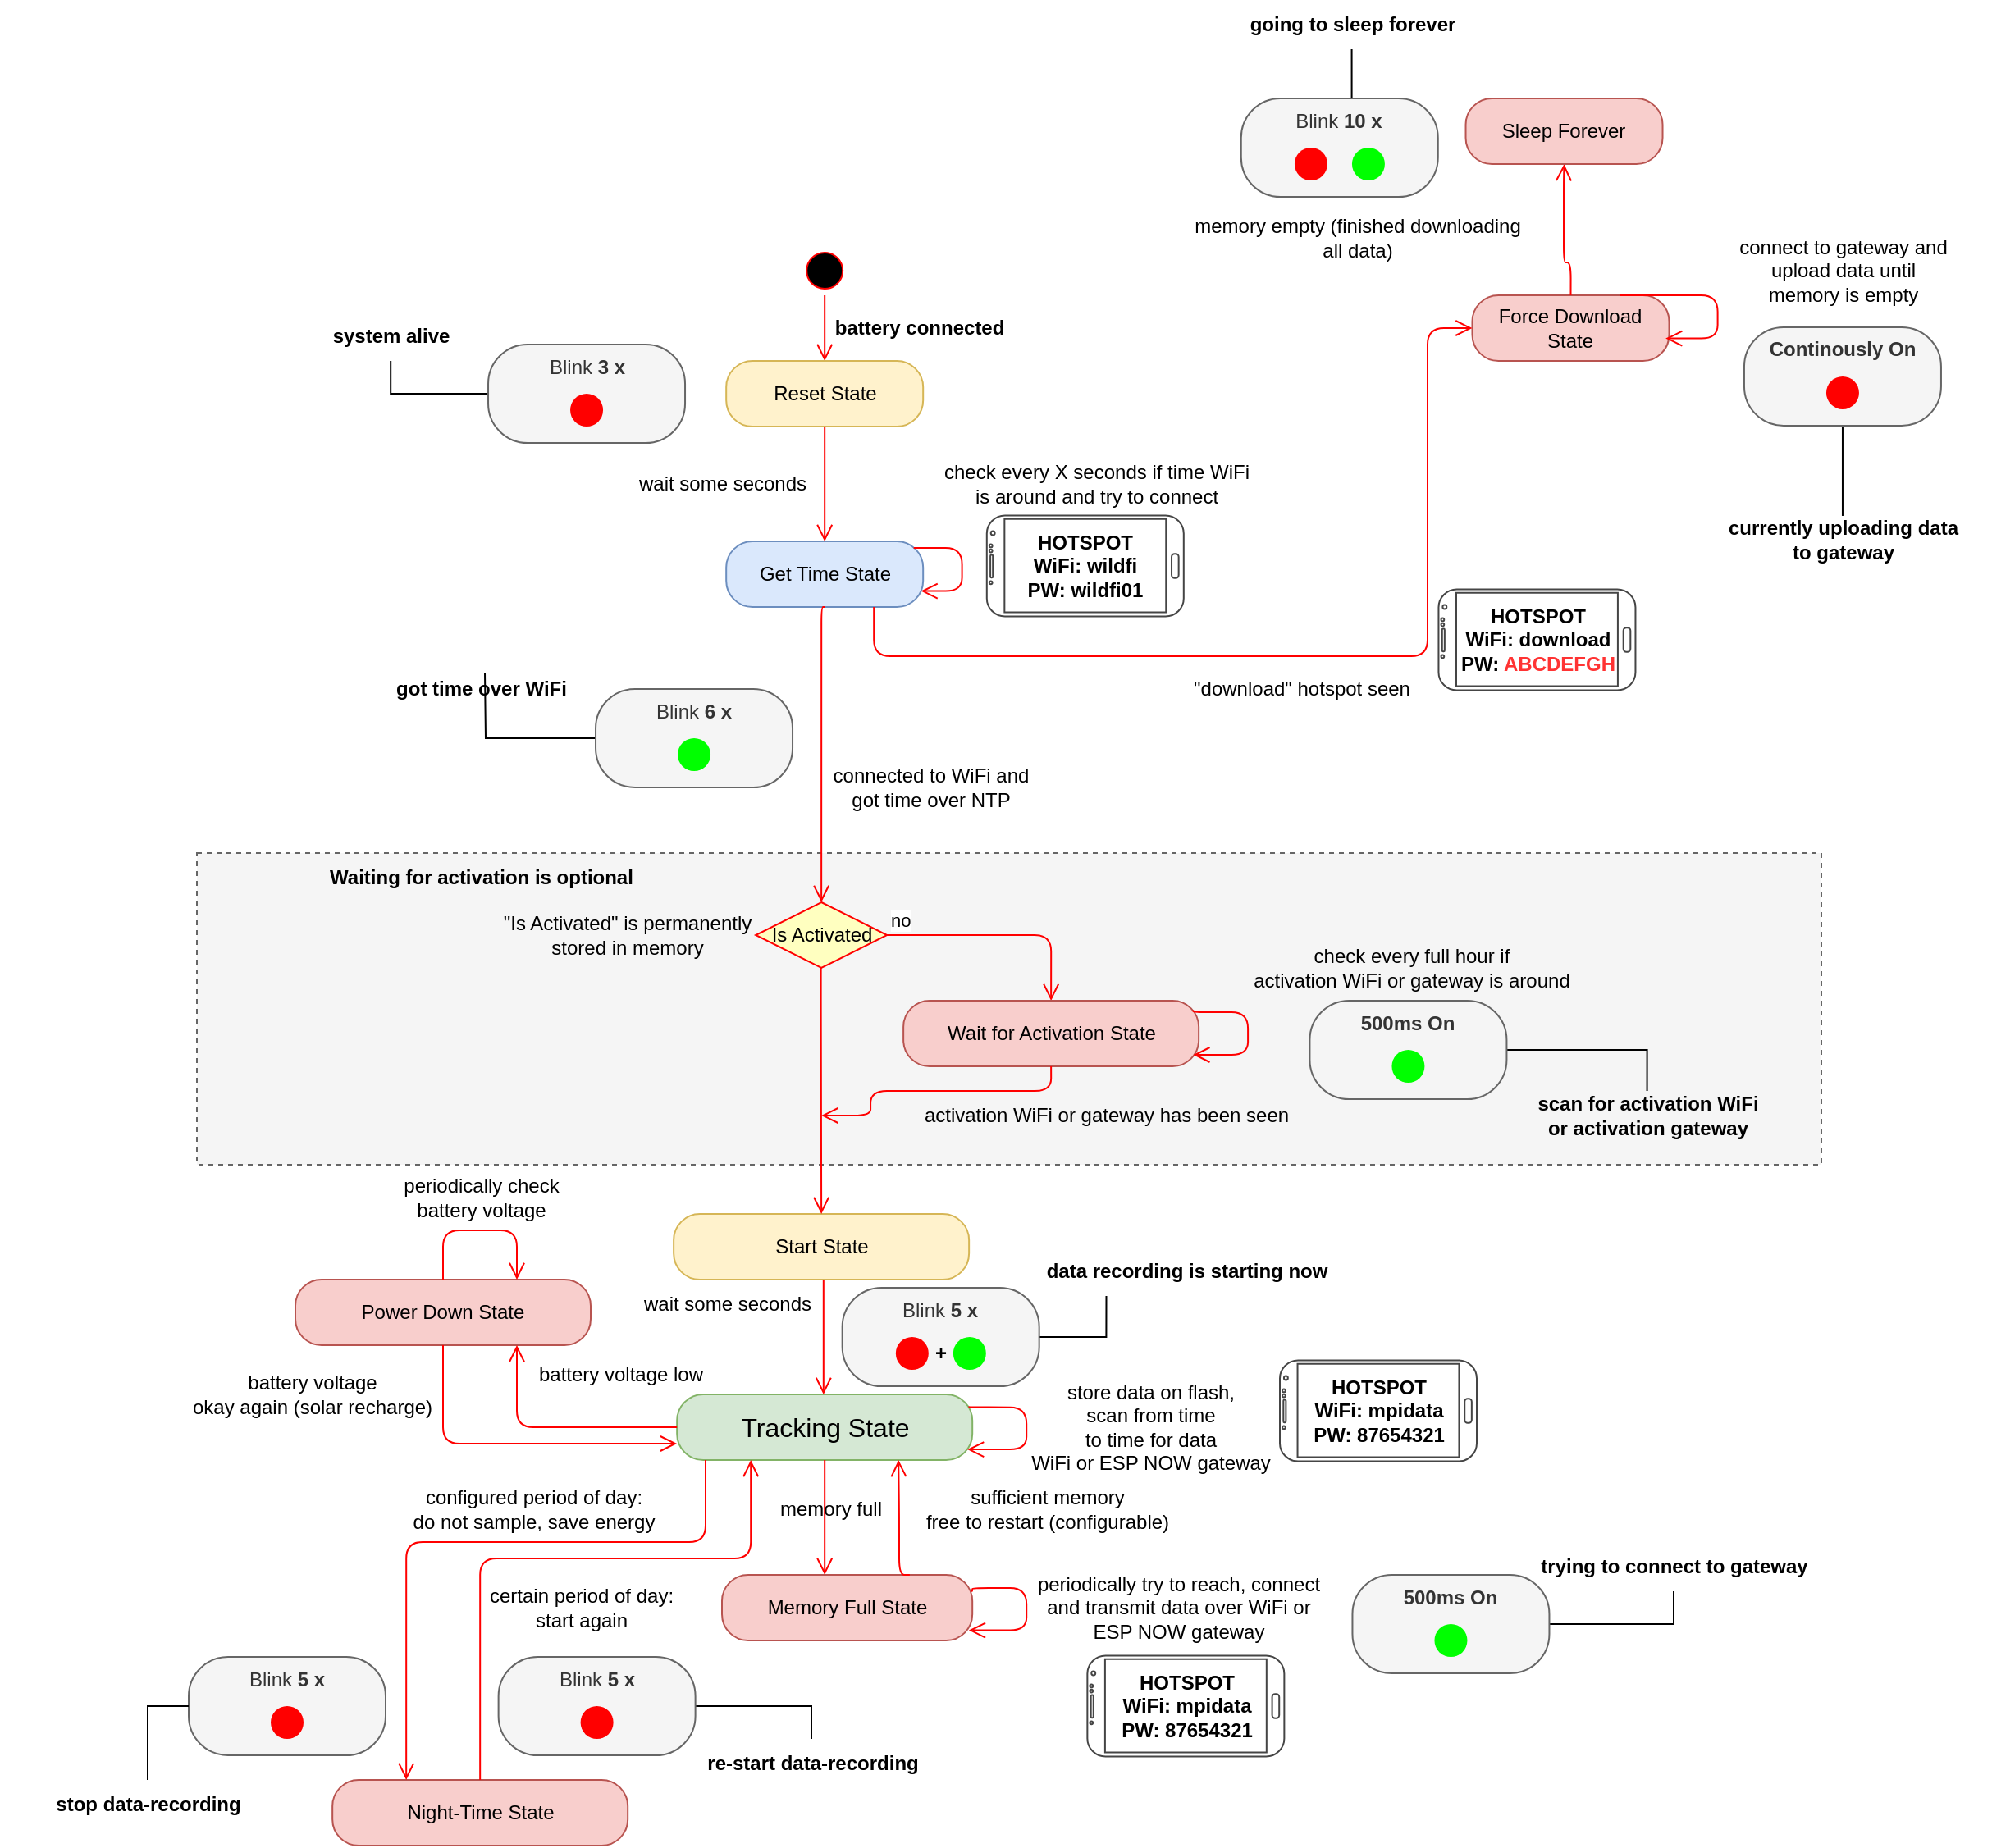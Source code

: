 <mxfile version="12.6.5" type="device"><diagram id="Aakg7V0h9Svd0Re5BAm2" name="Page-1"><mxGraphModel dx="2971" dy="2753" grid="1" gridSize="10" guides="1" tooltips="1" connect="1" arrows="1" fold="1" page="1" pageScale="1" pageWidth="827" pageHeight="1169" math="0" shadow="0"><root><mxCell id="0"/><mxCell id="1" parent="0"/><mxCell id="ukJ08FMjLEYpicvyVou8-2" value="" style="rounded=0;whiteSpace=wrap;html=1;dashed=1;fillColor=#f5f5f5;strokeColor=#666666;fontColor=#333333;" vertex="1" parent="1"><mxGeometry x="-40" y="320" width="990" height="190" as="geometry"/></mxCell><mxCell id="SO0cKlQ5R_0a_FoG1FyQ-46" style="edgeStyle=orthogonalEdgeStyle;rounded=0;orthogonalLoop=1;jettySize=auto;html=1;exitX=0;exitY=0.5;exitDx=0;exitDy=0;endArrow=none;endFill=0;" parent="1" source="SO0cKlQ5R_0a_FoG1FyQ-24" edge="1"><mxGeometry relative="1" as="geometry"><mxPoint x="135.5" y="210" as="targetPoint"/></mxGeometry></mxCell><mxCell id="SO0cKlQ5R_0a_FoG1FyQ-24" value="Blink&lt;b&gt; 6&amp;nbsp;x&lt;/b&gt;" style="rounded=1;whiteSpace=wrap;html=1;arcSize=40;fillColor=#f5f5f5;strokeColor=#666666;fontColor=#333333;verticalAlign=top;" parent="1" vertex="1"><mxGeometry x="203.02" y="220" width="120" height="60" as="geometry"/></mxCell><mxCell id="SO0cKlQ5R_0a_FoG1FyQ-52" style="edgeStyle=orthogonalEdgeStyle;rounded=0;orthogonalLoop=1;jettySize=auto;html=1;exitX=0;exitY=0.5;exitDx=0;exitDy=0;entryX=0.5;entryY=1;entryDx=0;entryDy=0;endArrow=none;endFill=0;" parent="1" source="SO0cKlQ5R_0a_FoG1FyQ-13" target="SO0cKlQ5R_0a_FoG1FyQ-51" edge="1"><mxGeometry relative="1" as="geometry"/></mxCell><mxCell id="SO0cKlQ5R_0a_FoG1FyQ-13" value="Blink &lt;b&gt;3 x&lt;/b&gt;" style="rounded=1;whiteSpace=wrap;html=1;arcSize=40;fillColor=#f5f5f5;strokeColor=#666666;fontColor=#333333;verticalAlign=top;" parent="1" vertex="1"><mxGeometry x="137.52" y="10" width="120" height="60" as="geometry"/></mxCell><mxCell id="6on9o8oVH1hpt2T8Ol0b-5" value="" style="ellipse;html=1;shape=startState;fillColor=#000000;strokeColor=#ff0000;" parent="1" vertex="1"><mxGeometry x="327.59" y="-50" width="30" height="30" as="geometry"/></mxCell><mxCell id="6on9o8oVH1hpt2T8Ol0b-6" value="" style="edgeStyle=orthogonalEdgeStyle;html=1;verticalAlign=bottom;endArrow=open;endSize=8;strokeColor=#ff0000;entryX=0.5;entryY=0;entryDx=0;entryDy=0;" parent="1" source="6on9o8oVH1hpt2T8Ol0b-5" target="6on9o8oVH1hpt2T8Ol0b-15" edge="1"><mxGeometry relative="1" as="geometry"><mxPoint x="266.3" y="-10" as="targetPoint"/></mxGeometry></mxCell><mxCell id="6on9o8oVH1hpt2T8Ol0b-15" value="Reset State" style="rounded=1;whiteSpace=wrap;html=1;arcSize=40;fillColor=#fff2cc;strokeColor=#d6b656;" parent="1" vertex="1"><mxGeometry x="282.59" y="20" width="120" height="40" as="geometry"/></mxCell><mxCell id="6on9o8oVH1hpt2T8Ol0b-16" value="" style="edgeStyle=orthogonalEdgeStyle;html=1;verticalAlign=bottom;endArrow=open;endSize=8;strokeColor=#ff0000;entryX=0.5;entryY=0;entryDx=0;entryDy=0;" parent="1" source="6on9o8oVH1hpt2T8Ol0b-15" target="6on9o8oVH1hpt2T8Ol0b-17" edge="1"><mxGeometry relative="1" as="geometry"><mxPoint x="336.3" y="130" as="targetPoint"/></mxGeometry></mxCell><mxCell id="6on9o8oVH1hpt2T8Ol0b-17" value="Get Time State" style="rounded=1;whiteSpace=wrap;html=1;arcSize=40;fillColor=#dae8fc;strokeColor=#6c8ebf;" parent="1" vertex="1"><mxGeometry x="282.59" y="130" width="120" height="40" as="geometry"/></mxCell><mxCell id="6on9o8oVH1hpt2T8Ol0b-25" value="Is Activated" style="rhombus;whiteSpace=wrap;html=1;fillColor=#ffffc0;strokeColor=#ff0000;" parent="1" vertex="1"><mxGeometry x="300.57" y="350" width="80" height="40" as="geometry"/></mxCell><mxCell id="6on9o8oVH1hpt2T8Ol0b-26" value="no" style="edgeStyle=orthogonalEdgeStyle;html=1;align=left;verticalAlign=bottom;endArrow=open;endSize=8;strokeColor=#ff0000;entryX=0.5;entryY=0;entryDx=0;entryDy=0;exitX=1;exitY=0.5;exitDx=0;exitDy=0;" parent="1" source="6on9o8oVH1hpt2T8Ol0b-25" target="6on9o8oVH1hpt2T8Ol0b-28" edge="1"><mxGeometry x="-1" relative="1" as="geometry"><mxPoint x="420.57" y="420" as="targetPoint"/><mxPoint x="380.57" y="349.5" as="sourcePoint"/><Array as="points"><mxPoint x="480.98" y="370"/></Array></mxGeometry></mxCell><mxCell id="6on9o8oVH1hpt2T8Ol0b-28" value="Wait for Activation State" style="rounded=1;whiteSpace=wrap;html=1;arcSize=40;fillColor=#f8cecc;strokeColor=#b85450;" parent="1" vertex="1"><mxGeometry x="390.57" y="410" width="180" height="40" as="geometry"/></mxCell><mxCell id="6on9o8oVH1hpt2T8Ol0b-29" value="Start State" style="rounded=1;whiteSpace=wrap;html=1;arcSize=40;fillColor=#fff2cc;strokeColor=#d6b656;" parent="1" vertex="1"><mxGeometry x="250.57" y="540" width="180" height="40" as="geometry"/></mxCell><mxCell id="6on9o8oVH1hpt2T8Ol0b-41" value="" style="edgeStyle=orthogonalEdgeStyle;html=1;verticalAlign=bottom;endArrow=open;endSize=8;strokeColor=#ff0000;exitX=0.5;exitY=1;exitDx=0;exitDy=0;entryX=0.5;entryY=0;entryDx=0;entryDy=0;" parent="1" source="6on9o8oVH1hpt2T8Ol0b-17" edge="1" target="6on9o8oVH1hpt2T8Ol0b-25"><mxGeometry relative="1" as="geometry"><mxPoint x="342.59" y="280" as="targetPoint"/><mxPoint x="542.59" y="280" as="sourcePoint"/><Array as="points"><mxPoint x="343" y="170"/></Array></mxGeometry></mxCell><mxCell id="6on9o8oVH1hpt2T8Ol0b-43" value="check every full hour if&lt;br&gt;activation WiFi or gateway is around" style="html=1;fillColor=none;strokeColor=none;" parent="1" vertex="1"><mxGeometry x="625.18" y="370" width="150" height="40" as="geometry"/></mxCell><mxCell id="6on9o8oVH1hpt2T8Ol0b-46" value="connected to WiFi and&lt;br&gt;got time over NTP" style="html=1;fillColor=none;strokeColor=none;" parent="1" vertex="1"><mxGeometry x="332.12" y="270" width="150.47" height="20" as="geometry"/></mxCell><mxCell id="6on9o8oVH1hpt2T8Ol0b-47" value="wait some seconds" style="html=1;fillColor=none;strokeColor=none;" parent="1" vertex="1"><mxGeometry x="219.53" y="85" width="120" height="20" as="geometry"/></mxCell><mxCell id="6on9o8oVH1hpt2T8Ol0b-53" value="" style="ellipse;whiteSpace=wrap;html=1;aspect=fixed;strokeColor=none;fillColor=#00FF00;" parent="1" vertex="1"><mxGeometry x="253.02" y="250" width="20" height="20" as="geometry"/></mxCell><mxCell id="6on9o8oVH1hpt2T8Ol0b-55" value="" style="edgeStyle=orthogonalEdgeStyle;html=1;verticalAlign=bottom;endArrow=open;endSize=8;strokeColor=#ff0000;entryX=0.5;entryY=0;entryDx=0;entryDy=0;" parent="1" edge="1"><mxGeometry relative="1" as="geometry"><mxPoint x="341.9" y="650" as="targetPoint"/><mxPoint x="341.9" y="580" as="sourcePoint"/></mxGeometry></mxCell><mxCell id="6on9o8oVH1hpt2T8Ol0b-56" value="wait some seconds" style="html=1;fillColor=none;strokeColor=none;" parent="1" vertex="1"><mxGeometry x="222.59" y="585" width="120" height="20" as="geometry"/></mxCell><mxCell id="6on9o8oVH1hpt2T8Ol0b-58" value="" style="edgeStyle=orthogonalEdgeStyle;html=1;verticalAlign=bottom;endArrow=open;endSize=8;strokeColor=#ff0000;exitX=0.952;exitY=0.101;exitDx=0;exitDy=0;exitPerimeter=0;entryX=0.989;entryY=0.757;entryDx=0;entryDy=0;entryPerimeter=0;" parent="1" source="6on9o8oVH1hpt2T8Ol0b-17" target="6on9o8oVH1hpt2T8Ol0b-17" edge="1"><mxGeometry relative="1" as="geometry"><mxPoint x="456.3" y="160" as="targetPoint"/><mxPoint x="445.96" y="55" as="sourcePoint"/><Array as="points"><mxPoint x="426.3" y="134"/><mxPoint x="426.3" y="160"/></Array></mxGeometry></mxCell><mxCell id="6on9o8oVH1hpt2T8Ol0b-60" value="" style="edgeStyle=orthogonalEdgeStyle;html=1;verticalAlign=bottom;endArrow=open;endSize=8;strokeColor=#ff0000;exitX=0.981;exitY=0.144;exitDx=0;exitDy=0;exitPerimeter=0;entryX=0.981;entryY=0.825;entryDx=0;entryDy=0;entryPerimeter=0;" parent="1" source="6on9o8oVH1hpt2T8Ol0b-28" target="6on9o8oVH1hpt2T8Ol0b-28" edge="1"><mxGeometry relative="1" as="geometry"><mxPoint x="576.57" y="443" as="targetPoint"/><mxPoint x="570.57" y="417.04" as="sourcePoint"/><Array as="points"><mxPoint x="567.57" y="417"/><mxPoint x="600.57" y="417"/><mxPoint x="600.57" y="443"/></Array></mxGeometry></mxCell><mxCell id="6on9o8oVH1hpt2T8Ol0b-63" value="check every X seconds if time WiFi&lt;br&gt;is around and try to connect" style="html=1;fillColor=none;strokeColor=none;" parent="1" vertex="1"><mxGeometry x="432.59" y="75" width="150" height="40" as="geometry"/></mxCell><mxCell id="6on9o8oVH1hpt2T8Ol0b-64" value="" style="edgeStyle=orthogonalEdgeStyle;html=1;verticalAlign=bottom;endArrow=open;endSize=8;strokeColor=#ff0000;exitX=0.5;exitY=1;exitDx=0;exitDy=0;" parent="1" edge="1"><mxGeometry relative="1" as="geometry"><mxPoint x="340.57" y="480" as="targetPoint"/><mxPoint x="480.57" y="450" as="sourcePoint"/><Array as="points"><mxPoint x="480.57" y="465"/><mxPoint x="370.57" y="465"/><mxPoint x="370.57" y="480"/></Array></mxGeometry></mxCell><mxCell id="6on9o8oVH1hpt2T8Ol0b-65" value="battery connected" style="html=1;fillColor=none;strokeColor=none;fontStyle=1" parent="1" vertex="1"><mxGeometry x="339.53" y="-10" width="120" height="20" as="geometry"/></mxCell><mxCell id="6on9o8oVH1hpt2T8Ol0b-66" value="&quot;Is Activated&quot; is permanently&lt;br&gt;stored in memory" style="html=1;fillColor=none;strokeColor=none;" parent="1" vertex="1"><mxGeometry x="150.57" y="350" width="142.59" height="40" as="geometry"/></mxCell><mxCell id="6on9o8oVH1hpt2T8Ol0b-68" value="Tracking State" style="rounded=1;whiteSpace=wrap;html=1;arcSize=40;fillColor=#d5e8d4;strokeColor=#82b366;fontStyle=0;fontSize=16;" parent="1" vertex="1"><mxGeometry x="252.59" y="650" width="180" height="40" as="geometry"/></mxCell><mxCell id="6on9o8oVH1hpt2T8Ol0b-69" value="activation WiFi or gateway has been seen" style="html=1;fillColor=none;strokeColor=none;" parent="1" vertex="1"><mxGeometry x="438.9" y="460" width="150" height="40" as="geometry"/></mxCell><mxCell id="6on9o8oVH1hpt2T8Ol0b-70" value="Memory Full State" style="rounded=1;whiteSpace=wrap;html=1;arcSize=40;fillColor=#f8cecc;strokeColor=#b85450;" parent="1" vertex="1"><mxGeometry x="280" y="760" width="152.59" height="40" as="geometry"/></mxCell><mxCell id="6on9o8oVH1hpt2T8Ol0b-71" value="" style="edgeStyle=orthogonalEdgeStyle;html=1;verticalAlign=bottom;endArrow=open;endSize=8;strokeColor=#ff0000;entryX=0.983;entryY=0.838;entryDx=0;entryDy=0;entryPerimeter=0;exitX=0.987;exitY=0.192;exitDx=0;exitDy=0;exitPerimeter=0;" parent="1" source="6on9o8oVH1hpt2T8Ol0b-68" target="6on9o8oVH1hpt2T8Ol0b-68" edge="1"><mxGeometry relative="1" as="geometry"><mxPoint x="432.59" y="683.62" as="targetPoint"/><mxPoint x="432.59" y="658" as="sourcePoint"/><Array as="points"><mxPoint x="432.59" y="658"/><mxPoint x="465.59" y="658"/><mxPoint x="465.59" y="683"/></Array></mxGeometry></mxCell><mxCell id="6on9o8oVH1hpt2T8Ol0b-72" value="store data on flash,&lt;br&gt;scan from time&lt;br&gt;to time for data &lt;br&gt;WiFi or ESP NOW gateway" style="html=1;fillColor=none;strokeColor=none;" parent="1" vertex="1"><mxGeometry x="492.59" y="650" width="97.41" height="40" as="geometry"/></mxCell><mxCell id="6on9o8oVH1hpt2T8Ol0b-73" value="" style="edgeStyle=orthogonalEdgeStyle;html=1;verticalAlign=bottom;endArrow=open;endSize=8;strokeColor=#ff0000;entryX=0.5;entryY=0;entryDx=0;entryDy=0;" parent="1" edge="1"><mxGeometry relative="1" as="geometry"><mxPoint x="342.59" y="760" as="targetPoint"/><mxPoint x="342.59" y="690" as="sourcePoint"/></mxGeometry></mxCell><mxCell id="6on9o8oVH1hpt2T8Ol0b-74" value="memory full" style="html=1;fillColor=none;strokeColor=none;" parent="1" vertex="1"><mxGeometry x="310" y="700" width="72.59" height="40" as="geometry"/></mxCell><mxCell id="6on9o8oVH1hpt2T8Ol0b-75" value="Power Down State" style="rounded=1;whiteSpace=wrap;html=1;arcSize=40;fillColor=#f8cecc;strokeColor=#b85450;" parent="1" vertex="1"><mxGeometry x="20.0" y="580" width="180" height="40" as="geometry"/></mxCell><mxCell id="6on9o8oVH1hpt2T8Ol0b-76" value="" style="edgeStyle=orthogonalEdgeStyle;html=1;verticalAlign=bottom;endArrow=open;endSize=8;strokeColor=#ff0000;entryX=0.75;entryY=1;entryDx=0;entryDy=0;exitX=0.75;exitY=0;exitDx=0;exitDy=0;" parent="1" source="6on9o8oVH1hpt2T8Ol0b-70" target="6on9o8oVH1hpt2T8Ol0b-68" edge="1"><mxGeometry relative="1" as="geometry"><mxPoint x="412.59" y="760" as="targetPoint"/><mxPoint x="412.59" y="690" as="sourcePoint"/><Array as="points"><mxPoint x="388" y="760"/><mxPoint x="388" y="725"/></Array></mxGeometry></mxCell><mxCell id="6on9o8oVH1hpt2T8Ol0b-78" value="sufficient memory&lt;br&gt;free to restart (configurable)" style="html=1;fillColor=none;strokeColor=none;" parent="1" vertex="1"><mxGeometry x="402.59" y="700" width="150" height="40" as="geometry"/></mxCell><mxCell id="6on9o8oVH1hpt2T8Ol0b-79" value="" style="edgeStyle=orthogonalEdgeStyle;html=1;verticalAlign=bottom;endArrow=open;endSize=8;strokeColor=#ff0000;exitX=0.993;exitY=0.248;exitDx=0;exitDy=0;exitPerimeter=0;entryX=0.986;entryY=0.844;entryDx=0;entryDy=0;entryPerimeter=0;" parent="1" source="6on9o8oVH1hpt2T8Ol0b-70" target="6on9o8oVH1hpt2T8Ol0b-70" edge="1"><mxGeometry relative="1" as="geometry"><mxPoint x="432.59" y="793.62" as="targetPoint"/><mxPoint x="432.59" y="766.38" as="sourcePoint"/><Array as="points"><mxPoint x="432.59" y="770"/><mxPoint x="432.59" y="768"/><mxPoint x="465.59" y="768"/><mxPoint x="465.59" y="794"/></Array></mxGeometry></mxCell><mxCell id="6on9o8oVH1hpt2T8Ol0b-80" value="periodically try to reach, connect&lt;br&gt;and transmit data over WiFi or&lt;br&gt;ESP NOW gateway" style="html=1;fillColor=none;strokeColor=none;" parent="1" vertex="1"><mxGeometry x="482.59" y="760" width="150" height="40" as="geometry"/></mxCell><mxCell id="6on9o8oVH1hpt2T8Ol0b-81" value="" style="edgeStyle=orthogonalEdgeStyle;html=1;verticalAlign=bottom;endArrow=open;endSize=8;strokeColor=#ff0000;entryX=0.75;entryY=1;entryDx=0;entryDy=0;exitX=0;exitY=0.5;exitDx=0;exitDy=0;" parent="1" source="6on9o8oVH1hpt2T8Ol0b-68" target="6on9o8oVH1hpt2T8Ol0b-75" edge="1"><mxGeometry relative="1" as="geometry"><mxPoint x="101.42" y="760" as="targetPoint"/><mxPoint x="101.42" y="690" as="sourcePoint"/><Array as="points"><mxPoint x="155" y="670"/></Array></mxGeometry></mxCell><mxCell id="6on9o8oVH1hpt2T8Ol0b-82" value="battery voltage low" style="html=1;fillColor=none;strokeColor=none;" parent="1" vertex="1"><mxGeometry x="152.59" y="630" width="130" height="15" as="geometry"/></mxCell><mxCell id="6on9o8oVH1hpt2T8Ol0b-83" value="" style="edgeStyle=orthogonalEdgeStyle;html=1;verticalAlign=bottom;endArrow=open;endSize=8;strokeColor=#ff0000;entryX=0;entryY=0.75;entryDx=0;entryDy=0;exitX=0.5;exitY=1;exitDx=0;exitDy=0;" parent="1" source="6on9o8oVH1hpt2T8Ol0b-75" target="6on9o8oVH1hpt2T8Ol0b-68" edge="1"><mxGeometry relative="1" as="geometry"><mxPoint x="192.59" y="710" as="targetPoint"/><mxPoint x="155" y="620" as="sourcePoint"/><Array as="points"><mxPoint x="110" y="680"/></Array></mxGeometry></mxCell><mxCell id="6on9o8oVH1hpt2T8Ol0b-84" value="battery voltage&lt;br&gt;okay again (solar recharge)" style="html=1;fillColor=none;strokeColor=none;" parent="1" vertex="1"><mxGeometry x="-45" y="630" width="150" height="40" as="geometry"/></mxCell><mxCell id="6on9o8oVH1hpt2T8Ol0b-86" value="periodically check&lt;br&gt;battery voltage" style="html=1;fillColor=none;strokeColor=none;" parent="1" vertex="1"><mxGeometry x="57.59" y="510" width="150" height="40" as="geometry"/></mxCell><mxCell id="gGVyR1Grm5QxCT-fWes0-2" value="" style="verticalLabelPosition=bottom;verticalAlign=top;html=1;shadow=0;dashed=0;strokeWidth=1;shape=mxgraph.android.phone2;strokeColor=#454545;rotation=-90;" parent="1" vertex="1"><mxGeometry x="470.63" y="85" width="61.54" height="120" as="geometry"/></mxCell><mxCell id="iEHgRQaTTl6WRHD3fV9S-2" value="" style="verticalLabelPosition=bottom;verticalAlign=top;html=1;shadow=0;dashed=0;strokeWidth=1;shape=mxgraph.android.phone2;strokeColor=#454545;rotation=-90;" parent="1" vertex="1"><mxGeometry x="531.91" y="780" width="61.54" height="120" as="geometry"/></mxCell><mxCell id="iEHgRQaTTl6WRHD3fV9S-3" value="" style="verticalLabelPosition=bottom;verticalAlign=top;html=1;shadow=0;dashed=0;strokeWidth=1;shape=mxgraph.android.phone2;strokeColor=#454545;rotation=-90;" parent="1" vertex="1"><mxGeometry x="649.23" y="600" width="61.54" height="120" as="geometry"/></mxCell><mxCell id="iEHgRQaTTl6WRHD3fV9S-4" value="HOTSPOT&lt;br&gt;WiFi: wildfi&lt;br&gt;PW: wildfi01" style="html=1;fillColor=none;strokeColor=none;fontStyle=1" parent="1" vertex="1"><mxGeometry x="438.9" y="130" width="125" height="30" as="geometry"/></mxCell><mxCell id="iEHgRQaTTl6WRHD3fV9S-6" value="HOTSPOT&lt;br&gt;WiFi: mpidata&lt;br&gt;PW: 87654321" style="html=1;fillColor=none;strokeColor=none;fontStyle=1" parent="1" vertex="1"><mxGeometry x="617.5" y="645" width="125" height="30" as="geometry"/></mxCell><mxCell id="iEHgRQaTTl6WRHD3fV9S-7" value="HOTSPOT&lt;br&gt;WiFi: mpidata&lt;br&gt;PW: 87654321" style="html=1;fillColor=none;strokeColor=none;fontStyle=1" parent="1" vertex="1"><mxGeometry x="500.18" y="825" width="125" height="30" as="geometry"/></mxCell><mxCell id="t4WlN18tEy5diRax-dme-1" value="" style="edgeStyle=orthogonalEdgeStyle;html=1;verticalAlign=bottom;endArrow=open;endSize=8;strokeColor=#ff0000;entryX=0.75;entryY=0;entryDx=0;entryDy=0;exitX=0.5;exitY=0;exitDx=0;exitDy=0;" parent="1" source="6on9o8oVH1hpt2T8Ol0b-75" target="6on9o8oVH1hpt2T8Ol0b-75" edge="1"><mxGeometry relative="1" as="geometry"><mxPoint x="123.95" y="570" as="targetPoint"/><mxPoint x="124.67" y="544.16" as="sourcePoint"/><Array as="points"><mxPoint x="110" y="550"/><mxPoint x="155" y="550"/></Array></mxGeometry></mxCell><mxCell id="t4WlN18tEy5diRax-dme-2" value="Night-Time State" style="rounded=1;whiteSpace=wrap;html=1;arcSize=40;fillColor=#f8cecc;strokeColor=#b85450;" parent="1" vertex="1"><mxGeometry x="42.59" y="885" width="180" height="40" as="geometry"/></mxCell><mxCell id="t4WlN18tEy5diRax-dme-4" value="" style="edgeStyle=orthogonalEdgeStyle;html=1;verticalAlign=bottom;endArrow=open;endSize=8;strokeColor=#ff0000;entryX=0.25;entryY=0;entryDx=0;entryDy=0;" parent="1" target="t4WlN18tEy5diRax-dme-2" edge="1"><mxGeometry relative="1" as="geometry"><mxPoint x="165" y="630" as="targetPoint"/><mxPoint x="270" y="690" as="sourcePoint"/><Array as="points"><mxPoint x="270" y="690"/><mxPoint x="270" y="740"/><mxPoint x="88" y="740"/></Array></mxGeometry></mxCell><mxCell id="t4WlN18tEy5diRax-dme-5" value="configured period of day:&lt;br&gt;do not sample, save energy" style="html=1;fillColor=none;strokeColor=none;" parent="1" vertex="1"><mxGeometry x="90" y="700" width="150" height="40" as="geometry"/></mxCell><mxCell id="t4WlN18tEy5diRax-dme-6" value="" style="edgeStyle=orthogonalEdgeStyle;html=1;verticalAlign=bottom;endArrow=open;endSize=8;strokeColor=#ff0000;entryX=0.25;entryY=1;entryDx=0;entryDy=0;exitX=0.5;exitY=0;exitDx=0;exitDy=0;" parent="1" source="t4WlN18tEy5diRax-dme-2" target="6on9o8oVH1hpt2T8Ol0b-68" edge="1"><mxGeometry relative="1" as="geometry"><mxPoint x="97.59" y="820" as="targetPoint"/><mxPoint x="280" y="700" as="sourcePoint"/><Array as="points"><mxPoint x="133" y="750"/><mxPoint x="298" y="750"/></Array></mxGeometry></mxCell><mxCell id="t4WlN18tEy5diRax-dme-7" value="certain period of day:&lt;br&gt;start again" style="html=1;fillColor=none;strokeColor=none;" parent="1" vertex="1"><mxGeometry x="130" y="760" width="127.41" height="40" as="geometry"/></mxCell><mxCell id="9-44i3iHip7qbGh8HC9N-1" value="Force Download State" style="rounded=1;whiteSpace=wrap;html=1;arcSize=40;fillColor=#f8cecc;strokeColor=#b85450;" parent="1" vertex="1"><mxGeometry x="737.25" y="-20" width="120" height="40" as="geometry"/></mxCell><mxCell id="9-44i3iHip7qbGh8HC9N-2" value="HOTSPOT&lt;br style=&quot;font-size: 12px;&quot;&gt;WiFi: download&lt;br style=&quot;font-size: 12px;&quot;&gt;PW: &lt;font color=&quot;#ff3333&quot; style=&quot;font-size: 12px;&quot;&gt;ABCDEFGH&lt;/font&gt;" style="html=1;fillColor=none;strokeColor=none;fontStyle=1;fontSize=12;" parent="1" vertex="1"><mxGeometry x="714.23" y="175" width="125" height="30" as="geometry"/></mxCell><mxCell id="9-44i3iHip7qbGh8HC9N-3" value="" style="verticalLabelPosition=bottom;verticalAlign=top;html=1;shadow=0;dashed=0;strokeWidth=1;shape=mxgraph.android.phone2;strokeColor=#454545;rotation=-90;" parent="1" vertex="1"><mxGeometry x="745.96" y="130" width="61.54" height="120" as="geometry"/></mxCell><mxCell id="9-44i3iHip7qbGh8HC9N-4" value="" style="edgeStyle=orthogonalEdgeStyle;html=1;align=left;verticalAlign=bottom;endArrow=open;endSize=8;strokeColor=#ff0000;exitX=0.75;exitY=1;exitDx=0;exitDy=0;entryX=0;entryY=0.5;entryDx=0;entryDy=0;" parent="1" source="6on9o8oVH1hpt2T8Ol0b-17" edge="1" target="9-44i3iHip7qbGh8HC9N-1"><mxGeometry x="-1" relative="1" as="geometry"><mxPoint x="603" y="90" as="targetPoint"/><mxPoint x="392.59" y="240" as="sourcePoint"/><Array as="points"><mxPoint x="373" y="200"/><mxPoint x="710" y="200"/><mxPoint x="710"/></Array></mxGeometry></mxCell><mxCell id="9-44i3iHip7qbGh8HC9N-5" value="&quot;download&quot; hotspot seen" style="html=1;fillColor=none;strokeColor=none;" parent="1" vertex="1"><mxGeometry x="563.9" y="205" width="137.41" height="30" as="geometry"/></mxCell><mxCell id="9-44i3iHip7qbGh8HC9N-6" value="connect to gateway and&lt;br&gt;upload data until&lt;br&gt;memory is empty" style="html=1;fillColor=none;strokeColor=none;" parent="1" vertex="1"><mxGeometry x="887.61" y="-65" width="150.73" height="60" as="geometry"/></mxCell><mxCell id="9-44i3iHip7qbGh8HC9N-7" value="" style="edgeStyle=orthogonalEdgeStyle;html=1;verticalAlign=bottom;endArrow=open;endSize=8;strokeColor=#ff0000;exitX=0.75;exitY=0;exitDx=0;exitDy=0;entryX=0.989;entryY=0.757;entryDx=0;entryDy=0;entryPerimeter=0;" parent="1" source="9-44i3iHip7qbGh8HC9N-1" edge="1"><mxGeometry relative="1" as="geometry"><mxPoint x="855.08" y="6.28" as="targetPoint"/><mxPoint x="850.64" y="-19.96" as="sourcePoint"/><Array as="points"><mxPoint x="886.79" y="-20"/><mxPoint x="886.79" y="6"/></Array></mxGeometry></mxCell><mxCell id="9-44i3iHip7qbGh8HC9N-10" value="&lt;b&gt;data recording is starting now&lt;/b&gt;" style="html=1;fillColor=none;strokeColor=none;" parent="1" vertex="1"><mxGeometry x="465.82" y="560" width="193.71" height="30" as="geometry"/></mxCell><mxCell id="9-44i3iHip7qbGh8HC9N-11" value="" style="edgeStyle=orthogonalEdgeStyle;html=1;verticalAlign=bottom;endArrow=open;endSize=8;strokeColor=#ff0000;exitX=0.5;exitY=0;exitDx=0;exitDy=0;entryX=0.5;entryY=1;entryDx=0;entryDy=0;" parent="1" source="9-44i3iHip7qbGh8HC9N-1" target="9-44i3iHip7qbGh8HC9N-17" edge="1"><mxGeometry relative="1" as="geometry"><mxPoint x="796.79" y="-90" as="targetPoint"/><mxPoint x="669.11" y="-16.6" as="sourcePoint"/><Array as="points"><mxPoint x="797" y="-40"/><mxPoint x="793" y="-40"/><mxPoint x="793" y="-90"/><mxPoint x="793" y="-90"/></Array></mxGeometry></mxCell><mxCell id="9-44i3iHip7qbGh8HC9N-12" value="memory empty (finished downloading&lt;br&gt;all data)" style="html=1;fillColor=none;strokeColor=none;" parent="1" vertex="1"><mxGeometry x="552.59" y="-90" width="228.7" height="70" as="geometry"/></mxCell><mxCell id="9-44i3iHip7qbGh8HC9N-17" value="Sleep Forever" style="rounded=1;whiteSpace=wrap;html=1;arcSize=40;fillColor=#f8cecc;strokeColor=#b85450;" parent="1" vertex="1"><mxGeometry x="733.26" y="-140" width="120" height="40" as="geometry"/></mxCell><mxCell id="SO0cKlQ5R_0a_FoG1FyQ-7" value="" style="ellipse;whiteSpace=wrap;html=1;aspect=fixed;strokeColor=none;fillColor=#FF0000;" parent="1" vertex="1"><mxGeometry x="187.52" y="40" width="20" height="20" as="geometry"/></mxCell><mxCell id="SO0cKlQ5R_0a_FoG1FyQ-56" style="edgeStyle=orthogonalEdgeStyle;rounded=0;orthogonalLoop=1;jettySize=auto;html=1;exitX=0.5;exitY=0;exitDx=0;exitDy=0;entryX=0.5;entryY=1;entryDx=0;entryDy=0;endArrow=none;endFill=0;" parent="1" source="SO0cKlQ5R_0a_FoG1FyQ-16" target="SO0cKlQ5R_0a_FoG1FyQ-55" edge="1"><mxGeometry relative="1" as="geometry"/></mxCell><mxCell id="SO0cKlQ5R_0a_FoG1FyQ-16" value="Blink&lt;b&gt; 10&amp;nbsp;x&lt;/b&gt;" style="rounded=1;whiteSpace=wrap;html=1;arcSize=40;fillColor=#f5f5f5;strokeColor=#666666;fontColor=#333333;verticalAlign=top;" parent="1" vertex="1"><mxGeometry x="596.38" y="-140" width="120" height="60" as="geometry"/></mxCell><mxCell id="SO0cKlQ5R_0a_FoG1FyQ-17" value="" style="ellipse;whiteSpace=wrap;html=1;aspect=fixed;strokeColor=none;fillColor=#FF0000;" parent="1" vertex="1"><mxGeometry x="628.97" y="-110" width="20" height="20" as="geometry"/></mxCell><mxCell id="SO0cKlQ5R_0a_FoG1FyQ-18" value="" style="ellipse;whiteSpace=wrap;html=1;aspect=fixed;strokeColor=none;fillColor=#00FF00;" parent="1" vertex="1"><mxGeometry x="663.97" y="-110" width="20" height="20" as="geometry"/></mxCell><mxCell id="SO0cKlQ5R_0a_FoG1FyQ-54" style="edgeStyle=orthogonalEdgeStyle;rounded=0;orthogonalLoop=1;jettySize=auto;html=1;exitX=0.5;exitY=1;exitDx=0;exitDy=0;entryX=0.5;entryY=0;entryDx=0;entryDy=0;endArrow=none;endFill=0;" parent="1" source="SO0cKlQ5R_0a_FoG1FyQ-20" target="SO0cKlQ5R_0a_FoG1FyQ-53" edge="1"><mxGeometry relative="1" as="geometry"/></mxCell><mxCell id="SO0cKlQ5R_0a_FoG1FyQ-20" value="Continously On" style="rounded=1;whiteSpace=wrap;html=1;arcSize=40;fillColor=#f5f5f5;strokeColor=#666666;fontColor=#333333;verticalAlign=top;fontStyle=1" parent="1" vertex="1"><mxGeometry x="902.98" y="-0.52" width="120" height="60" as="geometry"/></mxCell><mxCell id="SO0cKlQ5R_0a_FoG1FyQ-21" value="" style="ellipse;whiteSpace=wrap;html=1;aspect=fixed;strokeColor=none;fillColor=#FF0000;" parent="1" vertex="1"><mxGeometry x="952.98" y="29.48" width="20" height="20" as="geometry"/></mxCell><mxCell id="SO0cKlQ5R_0a_FoG1FyQ-41" style="edgeStyle=orthogonalEdgeStyle;rounded=0;orthogonalLoop=1;jettySize=auto;html=1;exitX=1;exitY=0.5;exitDx=0;exitDy=0;entryX=0.25;entryY=1;entryDx=0;entryDy=0;endArrow=none;endFill=0;" parent="1" source="SO0cKlQ5R_0a_FoG1FyQ-26" target="9-44i3iHip7qbGh8HC9N-10" edge="1"><mxGeometry relative="1" as="geometry"/></mxCell><mxCell id="SO0cKlQ5R_0a_FoG1FyQ-26" value="Blink&lt;b&gt;&amp;nbsp;5 x&lt;/b&gt;" style="rounded=1;whiteSpace=wrap;html=1;arcSize=40;fillColor=#f5f5f5;strokeColor=#666666;fontColor=#333333;verticalAlign=top;" parent="1" vertex="1"><mxGeometry x="353.33" y="585" width="120" height="60" as="geometry"/></mxCell><mxCell id="SO0cKlQ5R_0a_FoG1FyQ-27" value="" style="ellipse;whiteSpace=wrap;html=1;aspect=fixed;strokeColor=none;fillColor=#FF0000;" parent="1" vertex="1"><mxGeometry x="385.92" y="615" width="20" height="20" as="geometry"/></mxCell><mxCell id="SO0cKlQ5R_0a_FoG1FyQ-28" value="" style="ellipse;whiteSpace=wrap;html=1;aspect=fixed;strokeColor=none;fillColor=#00FF00;" parent="1" vertex="1"><mxGeometry x="420.92" y="615" width="20" height="20" as="geometry"/></mxCell><mxCell id="SO0cKlQ5R_0a_FoG1FyQ-29" value="&lt;b&gt;+&lt;/b&gt;" style="html=1;fillColor=none;strokeColor=none;" parent="1" vertex="1"><mxGeometry x="402.13" y="615" width="22.41" height="20" as="geometry"/></mxCell><mxCell id="SO0cKlQ5R_0a_FoG1FyQ-44" style="edgeStyle=orthogonalEdgeStyle;rounded=0;orthogonalLoop=1;jettySize=auto;html=1;exitX=1;exitY=0.5;exitDx=0;exitDy=0;entryX=0.5;entryY=0;entryDx=0;entryDy=0;endArrow=none;endFill=0;" parent="1" source="SO0cKlQ5R_0a_FoG1FyQ-31" target="SO0cKlQ5R_0a_FoG1FyQ-43" edge="1"><mxGeometry relative="1" as="geometry"><mxPoint x="823.22" y="390" as="targetPoint"/></mxGeometry></mxCell><mxCell id="SO0cKlQ5R_0a_FoG1FyQ-31" value="&lt;b&gt;500ms On&lt;/b&gt;" style="rounded=1;whiteSpace=wrap;html=1;arcSize=40;fillColor=#f5f5f5;strokeColor=#666666;fontColor=#333333;verticalAlign=top;" parent="1" vertex="1"><mxGeometry x="638.22" y="410" width="120" height="60" as="geometry"/></mxCell><mxCell id="SO0cKlQ5R_0a_FoG1FyQ-32" value="" style="ellipse;whiteSpace=wrap;html=1;aspect=fixed;strokeColor=none;fillColor=#00FF00;" parent="1" vertex="1"><mxGeometry x="688.22" y="440" width="20" height="20" as="geometry"/></mxCell><mxCell id="SO0cKlQ5R_0a_FoG1FyQ-42" style="edgeStyle=orthogonalEdgeStyle;rounded=0;orthogonalLoop=1;jettySize=auto;html=1;exitX=1;exitY=0.5;exitDx=0;exitDy=0;endArrow=none;endFill=0;" parent="1" source="SO0cKlQ5R_0a_FoG1FyQ-33" target="SO0cKlQ5R_0a_FoG1FyQ-39" edge="1"><mxGeometry relative="1" as="geometry"/></mxCell><mxCell id="SO0cKlQ5R_0a_FoG1FyQ-33" value="&lt;b&gt;500ms On&lt;/b&gt;" style="rounded=1;whiteSpace=wrap;html=1;arcSize=40;fillColor=#f5f5f5;strokeColor=#666666;fontColor=#333333;verticalAlign=top;" parent="1" vertex="1"><mxGeometry x="664.23" y="760" width="120" height="60" as="geometry"/></mxCell><mxCell id="SO0cKlQ5R_0a_FoG1FyQ-34" value="" style="ellipse;whiteSpace=wrap;html=1;aspect=fixed;strokeColor=none;fillColor=#00FF00;" parent="1" vertex="1"><mxGeometry x="714.23" y="790" width="20" height="20" as="geometry"/></mxCell><mxCell id="SO0cKlQ5R_0a_FoG1FyQ-35" value="Blink &lt;b&gt;5 x&lt;/b&gt;" style="rounded=1;whiteSpace=wrap;html=1;arcSize=40;fillColor=#f5f5f5;strokeColor=#666666;fontColor=#333333;verticalAlign=top;" parent="1" vertex="1"><mxGeometry x="-45" y="810" width="120" height="60" as="geometry"/></mxCell><mxCell id="SO0cKlQ5R_0a_FoG1FyQ-36" value="" style="ellipse;whiteSpace=wrap;html=1;aspect=fixed;strokeColor=none;fillColor=#FF0000;" parent="1" vertex="1"><mxGeometry x="5.0" y="840" width="20" height="20" as="geometry"/></mxCell><mxCell id="SO0cKlQ5R_0a_FoG1FyQ-48" style="edgeStyle=orthogonalEdgeStyle;rounded=0;orthogonalLoop=1;jettySize=auto;html=1;exitX=1;exitY=0.5;exitDx=0;exitDy=0;endArrow=none;endFill=0;" parent="1" source="SO0cKlQ5R_0a_FoG1FyQ-37" target="SO0cKlQ5R_0a_FoG1FyQ-47" edge="1"><mxGeometry relative="1" as="geometry"/></mxCell><mxCell id="SO0cKlQ5R_0a_FoG1FyQ-37" value="Blink &lt;b&gt;5 x&lt;/b&gt;" style="rounded=1;whiteSpace=wrap;html=1;arcSize=40;fillColor=#f5f5f5;strokeColor=#666666;fontColor=#333333;verticalAlign=top;" parent="1" vertex="1"><mxGeometry x="143.81" y="810" width="120" height="60" as="geometry"/></mxCell><mxCell id="SO0cKlQ5R_0a_FoG1FyQ-38" value="" style="ellipse;whiteSpace=wrap;html=1;aspect=fixed;strokeColor=none;fillColor=#FF0000;" parent="1" vertex="1"><mxGeometry x="193.81" y="840" width="20" height="20" as="geometry"/></mxCell><mxCell id="SO0cKlQ5R_0a_FoG1FyQ-39" value="&lt;b&gt;trying to connect to gateway&lt;/b&gt;" style="html=1;fillColor=none;strokeColor=none;" parent="1" vertex="1"><mxGeometry x="770" y="740" width="180" height="30" as="geometry"/></mxCell><mxCell id="SO0cKlQ5R_0a_FoG1FyQ-43" value="&lt;b&gt;scan for activation WiFi&lt;br&gt;or activation gateway&lt;br&gt;&lt;/b&gt;" style="html=1;fillColor=none;strokeColor=none;" parent="1" vertex="1"><mxGeometry x="753.79" y="465" width="180" height="30" as="geometry"/></mxCell><mxCell id="SO0cKlQ5R_0a_FoG1FyQ-45" value="&lt;b&gt;got time over WiFi&lt;/b&gt;" style="html=1;fillColor=none;strokeColor=none;" parent="1" vertex="1"><mxGeometry x="58.88" y="205" width="147.41" height="30" as="geometry"/></mxCell><mxCell id="SO0cKlQ5R_0a_FoG1FyQ-47" value="&lt;b&gt;re-start data-recording&lt;/b&gt;" style="html=1;fillColor=none;strokeColor=none;" parent="1" vertex="1"><mxGeometry x="244.54" y="860" width="180" height="30" as="geometry"/></mxCell><mxCell id="SO0cKlQ5R_0a_FoG1FyQ-50" style="edgeStyle=orthogonalEdgeStyle;rounded=0;orthogonalLoop=1;jettySize=auto;html=1;exitX=0.5;exitY=0;exitDx=0;exitDy=0;entryX=0;entryY=0.5;entryDx=0;entryDy=0;endArrow=none;endFill=0;" parent="1" source="SO0cKlQ5R_0a_FoG1FyQ-49" target="SO0cKlQ5R_0a_FoG1FyQ-35" edge="1"><mxGeometry relative="1" as="geometry"><mxPoint x="-90.33" y="790" as="sourcePoint"/></mxGeometry></mxCell><mxCell id="SO0cKlQ5R_0a_FoG1FyQ-49" value="&lt;b&gt;stop data-recording&lt;/b&gt;" style="html=1;fillColor=none;strokeColor=none;" parent="1" vertex="1"><mxGeometry x="-160" y="885" width="180" height="30" as="geometry"/></mxCell><mxCell id="SO0cKlQ5R_0a_FoG1FyQ-51" value="&lt;b&gt;system alive&lt;/b&gt;" style="html=1;fillColor=none;strokeColor=none;" parent="1" vertex="1"><mxGeometry x="20.0" y="-10" width="116.19" height="30" as="geometry"/></mxCell><mxCell id="SO0cKlQ5R_0a_FoG1FyQ-53" value="&lt;b&gt;currently uploading data&lt;br&gt;to gateway&lt;/b&gt;" style="html=1;fillColor=none;strokeColor=none;" parent="1" vertex="1"><mxGeometry x="872.98" y="114.48" width="180" height="30" as="geometry"/></mxCell><mxCell id="SO0cKlQ5R_0a_FoG1FyQ-55" value="&lt;b&gt;going to sleep forever&lt;/b&gt;" style="html=1;fillColor=none;strokeColor=none;" parent="1" vertex="1"><mxGeometry x="573.79" y="-200" width="180" height="30" as="geometry"/></mxCell><mxCell id="ukJ08FMjLEYpicvyVou8-3" value="Waiting for activation is optional" style="html=1;fillColor=none;strokeColor=none;fontStyle=1" vertex="1" parent="1"><mxGeometry x="36.35" y="320" width="192.48" height="30" as="geometry"/></mxCell><mxCell id="ukJ08FMjLEYpicvyVou8-4" value="" style="edgeStyle=orthogonalEdgeStyle;html=1;verticalAlign=bottom;endArrow=open;endSize=8;strokeColor=#ff0000;entryX=0.5;entryY=0;entryDx=0;entryDy=0;" edge="1" parent="1" target="6on9o8oVH1hpt2T8Ol0b-29"><mxGeometry relative="1" as="geometry"><mxPoint x="340.33" y="460" as="targetPoint"/><mxPoint x="340.33" y="390" as="sourcePoint"/><Array as="points"><mxPoint x="340" y="400"/></Array></mxGeometry></mxCell></root></mxGraphModel></diagram></mxfile>